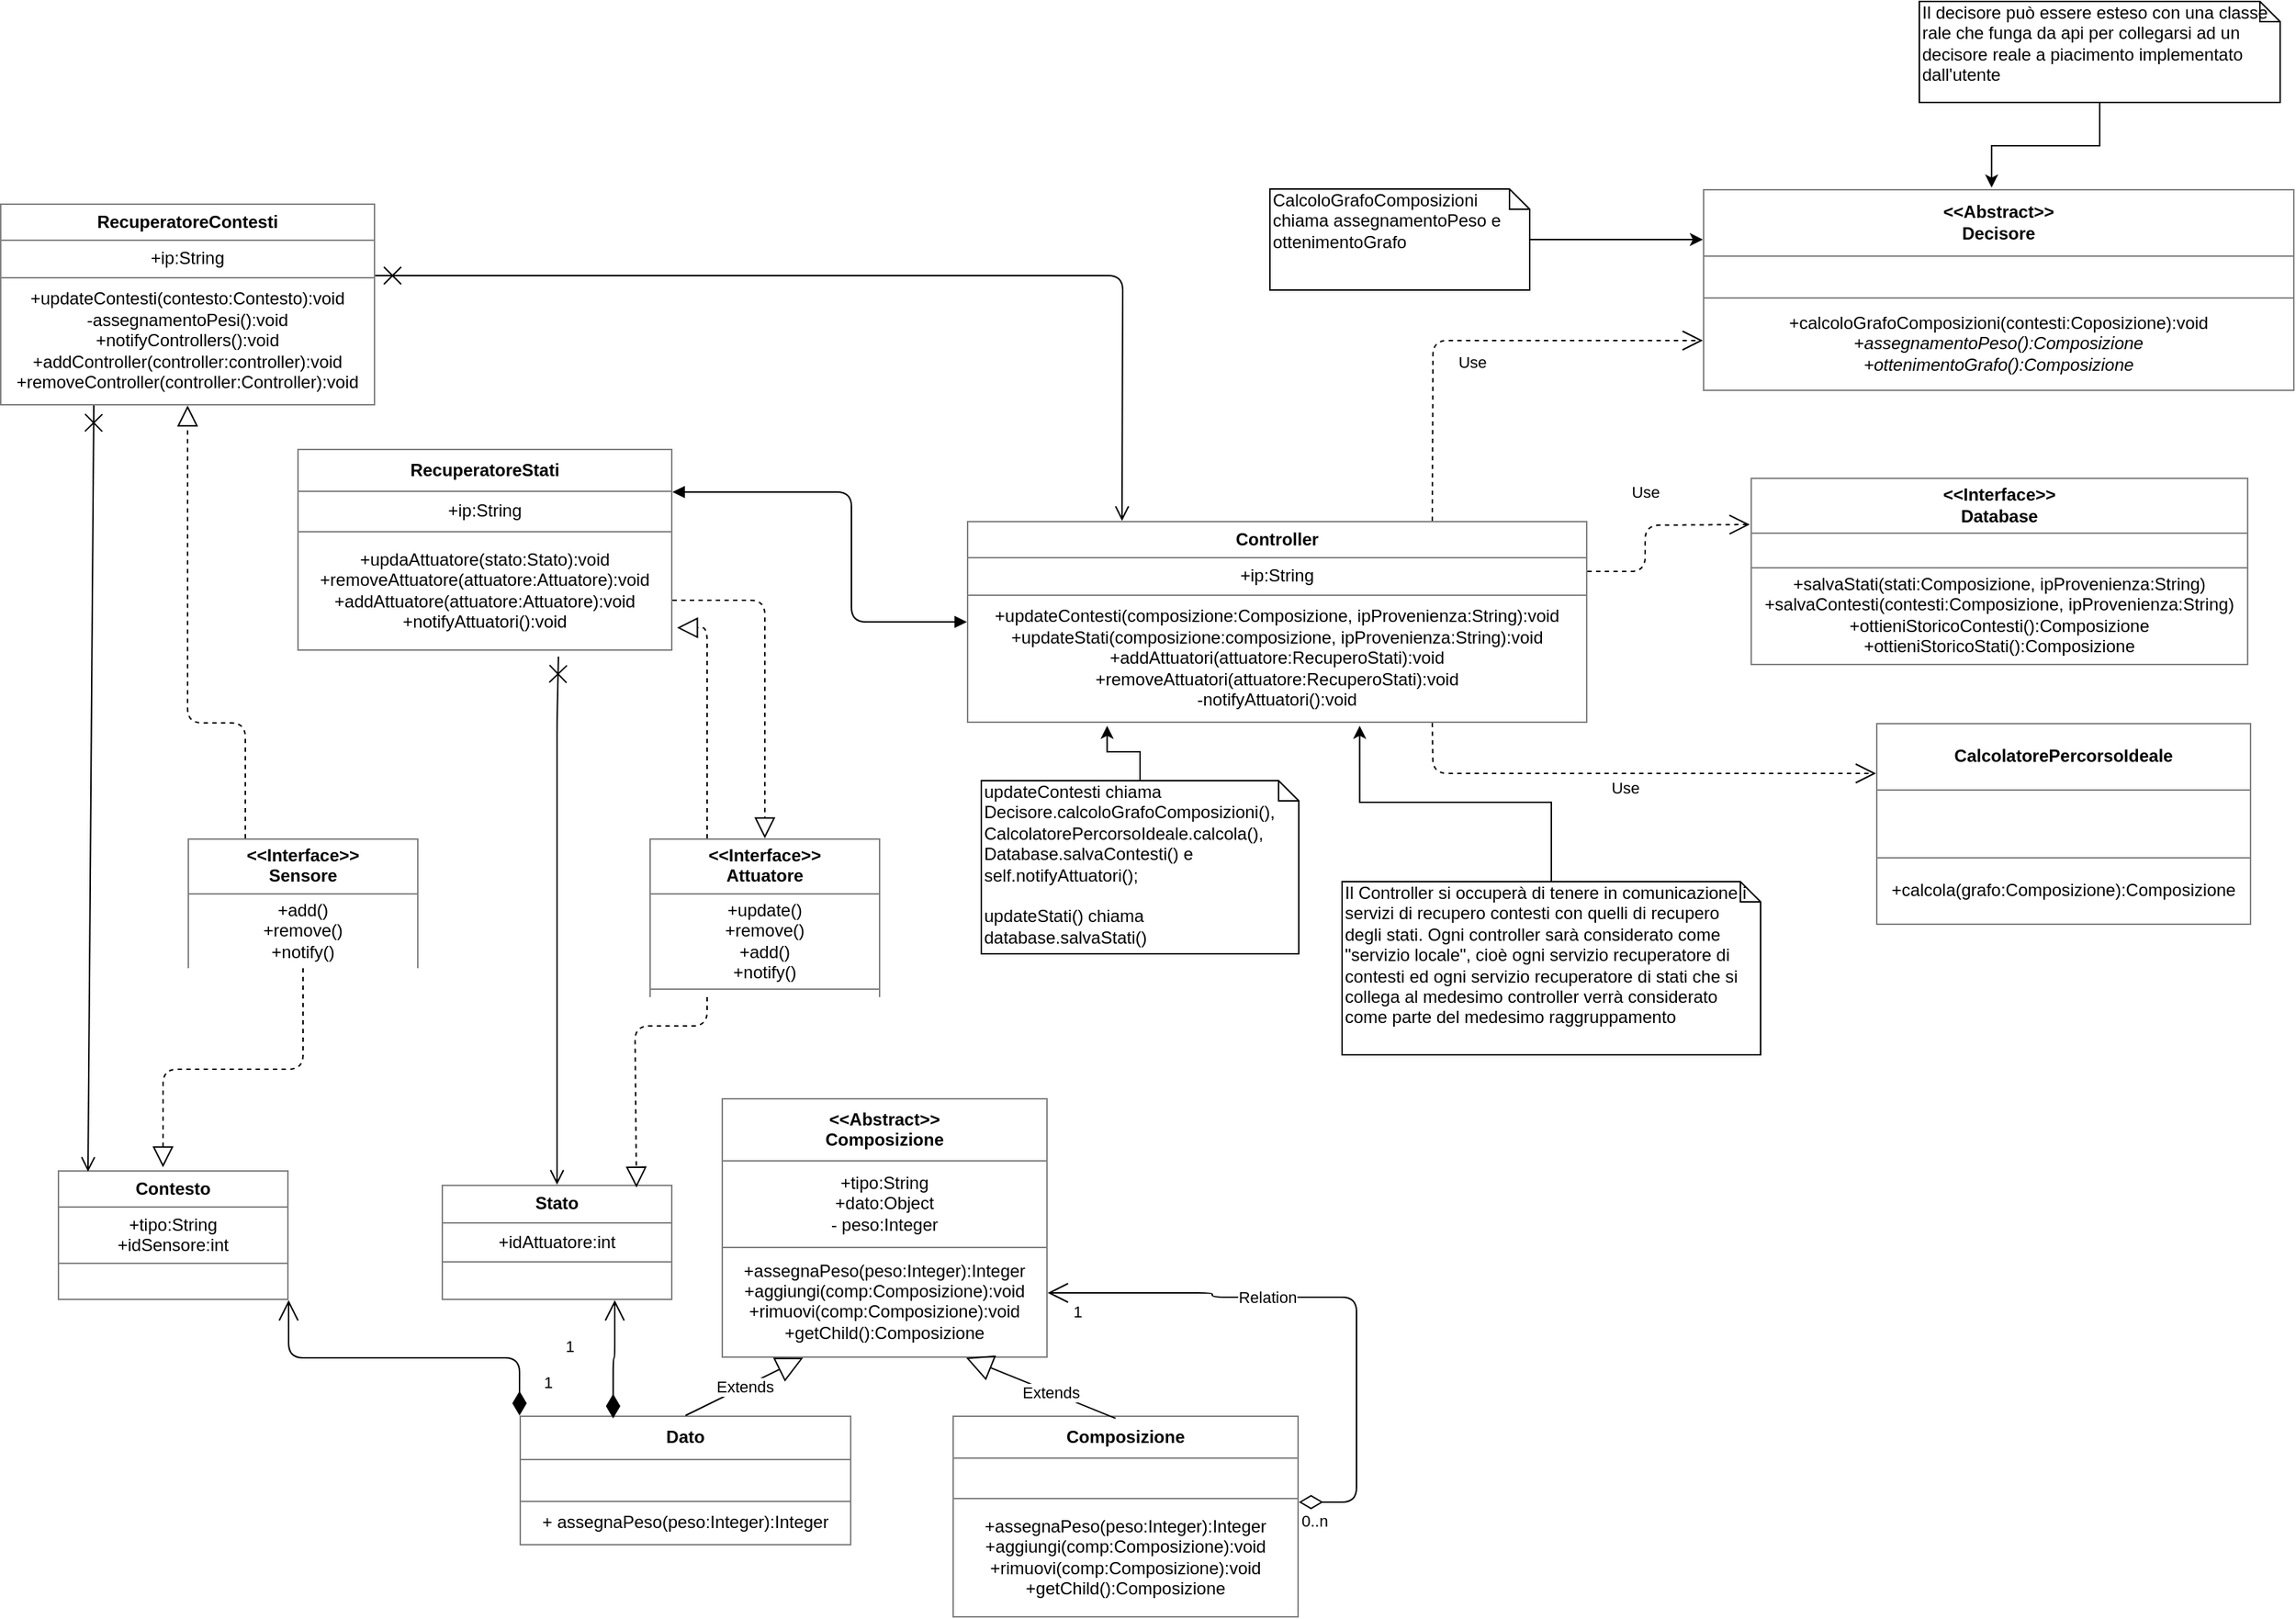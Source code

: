 <mxfile version="13.6.6" type="github" pages="2">
  <diagram id="C5RBs43oDa-KdzZeNtuy" name="Page-1">
    <mxGraphModel dx="2031" dy="-19" grid="1" gridSize="10" guides="1" tooltips="1" connect="1" arrows="1" fold="1" page="1" pageScale="1" pageWidth="1654" pageHeight="1169" math="0" shadow="0">
      <root>
        <mxCell id="WIyWlLk6GJQsqaUBKTNV-0" />
        <mxCell id="WIyWlLk6GJQsqaUBKTNV-1" parent="WIyWlLk6GJQsqaUBKTNV-0" />
        <mxCell id="Dp6MvVSpYbuMeK2W6vsO-2" value="&lt;table style=&quot;width: 100% ; height: 100% ; border-collapse: collapse&quot; width=&quot;100%&quot; cellpadding=&quot;4&quot; border=&quot;1&quot;&gt;&lt;tbody&gt;&lt;tr&gt;&lt;th align=&quot;center&quot;&gt;&amp;lt;&amp;lt;Abstract&amp;gt;&amp;gt;&lt;br&gt;Composizione&lt;br&gt;&lt;/th&gt;&lt;/tr&gt;&lt;tr&gt;&lt;td align=&quot;center&quot;&gt;+tipo:String&lt;br&gt;+dato:Object&lt;br&gt;- peso:Integer&lt;br&gt;&lt;/td&gt;&lt;/tr&gt;&lt;tr&gt;&lt;td align=&quot;center&quot;&gt;+assegnaPeso(peso:Integer):Integer&lt;br&gt;+aggiungi(comp:Composizione):void&lt;br&gt;+rimuovi(comp:Composizione):void&lt;br&gt;+getChild():Composizione&lt;br&gt;&lt;/td&gt;&lt;/tr&gt;&lt;/tbody&gt;&lt;/table&gt;" style="text;html=1;strokeColor=none;fillColor=none;overflow=fill;" parent="WIyWlLk6GJQsqaUBKTNV-1" vertex="1">
          <mxGeometry x="510" y="1940" width="226" height="180" as="geometry" />
        </mxCell>
        <mxCell id="Dp6MvVSpYbuMeK2W6vsO-4" value="&lt;table style=&quot;width: 100% ; height: 100% ; border-collapse: collapse&quot; width=&quot;100%&quot; cellpadding=&quot;4&quot; border=&quot;1&quot;&gt;&lt;tbody&gt;&lt;tr&gt;&lt;th align=&quot;center&quot;&gt;Composizione&lt;br&gt;&lt;/th&gt;&lt;/tr&gt;&lt;tr&gt;&lt;td align=&quot;center&quot;&gt;&lt;br&gt;&lt;/td&gt;&lt;/tr&gt;&lt;tr&gt;&lt;td align=&quot;center&quot;&gt;+assegnaPeso(peso:Integer):Integer&lt;br&gt;+aggiungi(comp:Composizione):void&lt;br&gt;+rimuovi(comp:Composizione):void&lt;br&gt;+getChild():Composizione&lt;/td&gt;&lt;/tr&gt;&lt;/tbody&gt;&lt;/table&gt;" style="text;html=1;strokeColor=none;fillColor=none;overflow=fill;" parent="WIyWlLk6GJQsqaUBKTNV-1" vertex="1">
          <mxGeometry x="670" y="2160" width="240" height="140" as="geometry" />
        </mxCell>
        <mxCell id="Dp6MvVSpYbuMeK2W6vsO-5" value="&lt;table style=&quot;width: 100% ; height: 100% ; border-collapse: collapse&quot; width=&quot;100%&quot; cellpadding=&quot;4&quot; border=&quot;1&quot;&gt;&lt;tbody&gt;&lt;tr&gt;&lt;th align=&quot;center&quot;&gt;Dato&lt;br&gt;&lt;/th&gt;&lt;/tr&gt;&lt;tr&gt;&lt;td align=&quot;center&quot;&gt;&lt;br&gt;&lt;/td&gt;&lt;/tr&gt;&lt;tr&gt;&lt;td align=&quot;center&quot;&gt;+ assegnaPeso(peso:Integer):Integer&lt;br&gt;&lt;/td&gt;&lt;/tr&gt;&lt;/tbody&gt;&lt;/table&gt;" style="text;html=1;strokeColor=none;fillColor=none;overflow=fill;" parent="WIyWlLk6GJQsqaUBKTNV-1" vertex="1">
          <mxGeometry x="370" y="2160" width="230" height="90" as="geometry" />
        </mxCell>
        <mxCell id="Dp6MvVSpYbuMeK2W6vsO-11" value="Extends" style="endArrow=block;endSize=16;endFill=0;html=1;exitX=0.471;exitY=0.014;exitDx=0;exitDy=0;exitPerimeter=0;entryX=0.75;entryY=1;entryDx=0;entryDy=0;" parent="WIyWlLk6GJQsqaUBKTNV-1" source="Dp6MvVSpYbuMeK2W6vsO-4" target="Dp6MvVSpYbuMeK2W6vsO-2" edge="1">
          <mxGeometry x="-0.125" width="160" relative="1" as="geometry">
            <mxPoint x="710" y="2130" as="sourcePoint" />
            <mxPoint x="870" y="2130" as="targetPoint" />
            <mxPoint as="offset" />
          </mxGeometry>
        </mxCell>
        <mxCell id="Dp6MvVSpYbuMeK2W6vsO-12" value="Extends" style="endArrow=block;endSize=16;endFill=0;html=1;entryX=0.25;entryY=1;entryDx=0;entryDy=0;exitX=0.5;exitY=0;exitDx=0;exitDy=0;" parent="WIyWlLk6GJQsqaUBKTNV-1" source="Dp6MvVSpYbuMeK2W6vsO-5" target="Dp6MvVSpYbuMeK2W6vsO-2" edge="1">
          <mxGeometry width="160" relative="1" as="geometry">
            <mxPoint x="430" y="2140" as="sourcePoint" />
            <mxPoint x="590" y="2140" as="targetPoint" />
          </mxGeometry>
        </mxCell>
        <mxCell id="Dp6MvVSpYbuMeK2W6vsO-22" value="&lt;table style=&quot;width: 100% ; height: 100% ; border-collapse: collapse&quot; width=&quot;100%&quot; cellpadding=&quot;4&quot; border=&quot;1&quot;&gt;&lt;tbody&gt;&lt;tr&gt;&lt;th align=&quot;center&quot;&gt;Contesto&lt;br&gt;&lt;/th&gt;&lt;/tr&gt;&lt;tr&gt;&lt;td align=&quot;center&quot;&gt;+tipo:String&lt;br&gt;+idSensore:int&lt;br&gt;&lt;/td&gt;&lt;/tr&gt;&lt;tr&gt;&lt;td align=&quot;center&quot;&gt;&lt;br&gt;&lt;/td&gt;&lt;/tr&gt;&lt;/tbody&gt;&lt;/table&gt;" style="text;html=1;strokeColor=none;fillColor=none;overflow=fill;" parent="WIyWlLk6GJQsqaUBKTNV-1" vertex="1">
          <mxGeometry x="50" y="1990" width="160" height="90" as="geometry" />
        </mxCell>
        <mxCell id="Dp6MvVSpYbuMeK2W6vsO-25" value="Relation" style="endArrow=open;html=1;endSize=12;startArrow=diamondThin;startSize=14;startFill=0;edgeStyle=orthogonalEdgeStyle;entryX=1;entryY=0.75;entryDx=0;entryDy=0;" parent="WIyWlLk6GJQsqaUBKTNV-1" target="Dp6MvVSpYbuMeK2W6vsO-2" edge="1">
          <mxGeometry x="0.223" relative="1" as="geometry">
            <mxPoint x="910" y="2220" as="sourcePoint" />
            <mxPoint x="1070" y="2220" as="targetPoint" />
            <Array as="points">
              <mxPoint x="950" y="2220" />
              <mxPoint x="950" y="2078" />
              <mxPoint x="850" y="2078" />
              <mxPoint x="850" y="2075" />
            </Array>
            <mxPoint as="offset" />
          </mxGeometry>
        </mxCell>
        <mxCell id="Dp6MvVSpYbuMeK2W6vsO-26" value="0..n" style="edgeLabel;resizable=0;html=1;align=left;verticalAlign=top;" parent="Dp6MvVSpYbuMeK2W6vsO-25" connectable="0" vertex="1">
          <mxGeometry x="-1" relative="1" as="geometry" />
        </mxCell>
        <mxCell id="Dp6MvVSpYbuMeK2W6vsO-27" value="1" style="edgeLabel;resizable=0;html=1;align=right;verticalAlign=top;" parent="Dp6MvVSpYbuMeK2W6vsO-25" connectable="0" vertex="1">
          <mxGeometry x="1" relative="1" as="geometry">
            <mxPoint x="24.5" as="offset" />
          </mxGeometry>
        </mxCell>
        <mxCell id="Dp6MvVSpYbuMeK2W6vsO-28" value="1" style="endArrow=open;html=1;endSize=12;startArrow=diamondThin;startSize=14;startFill=1;edgeStyle=orthogonalEdgeStyle;align=left;verticalAlign=bottom;entryX=1;entryY=1;entryDx=0;entryDy=0;exitX=0;exitY=0;exitDx=0;exitDy=0;" parent="WIyWlLk6GJQsqaUBKTNV-1" source="Dp6MvVSpYbuMeK2W6vsO-5" target="Dp6MvVSpYbuMeK2W6vsO-22" edge="1">
          <mxGeometry x="-0.879" y="-15" relative="1" as="geometry">
            <mxPoint x="350" y="2119" as="sourcePoint" />
            <mxPoint x="510" y="2119" as="targetPoint" />
            <mxPoint as="offset" />
          </mxGeometry>
        </mxCell>
        <mxCell id="Dp6MvVSpYbuMeK2W6vsO-49" value="&lt;table style=&quot;width: 100% ; height: 100% ; border-collapse: collapse&quot; width=&quot;100%&quot; cellpadding=&quot;4&quot; border=&quot;1&quot;&gt;&lt;tbody&gt;&lt;tr&gt;&lt;th align=&quot;center&quot;&gt;&amp;lt;&amp;lt;Interface&amp;gt;&amp;gt;&lt;br&gt;Sensore&lt;br&gt;&lt;/th&gt;&lt;/tr&gt;&lt;tr&gt;&lt;td align=&quot;center&quot;&gt;+add()&lt;br&gt;+remove()&lt;br&gt;+notify()&lt;br&gt;&lt;/td&gt;&lt;/tr&gt;&lt;tr&gt;&lt;td align=&quot;center&quot;&gt;&lt;br&gt;&lt;/td&gt;&lt;/tr&gt;&lt;/tbody&gt;&lt;/table&gt;" style="text;html=1;strokeColor=none;fillColor=none;overflow=fill;" parent="WIyWlLk6GJQsqaUBKTNV-1" vertex="1">
          <mxGeometry x="140" y="1760" width="160" height="90" as="geometry" />
        </mxCell>
        <mxCell id="Dp6MvVSpYbuMeK2W6vsO-51" value="" style="endArrow=block;dashed=1;endFill=0;endSize=12;html=1;entryX=0.456;entryY=-0.022;entryDx=0;entryDy=0;entryPerimeter=0;exitX=0.5;exitY=1;exitDx=0;exitDy=0;" parent="WIyWlLk6GJQsqaUBKTNV-1" source="Dp6MvVSpYbuMeK2W6vsO-49" target="Dp6MvVSpYbuMeK2W6vsO-22" edge="1">
          <mxGeometry width="160" relative="1" as="geometry">
            <mxPoint x="90" y="2040" as="sourcePoint" />
            <mxPoint x="190" y="2040" as="targetPoint" />
            <Array as="points">
              <mxPoint x="220" y="1920" />
              <mxPoint x="123" y="1920" />
            </Array>
          </mxGeometry>
        </mxCell>
        <mxCell id="ndI1uFcIVvxZb7R-7Dkx-0" value="&lt;table style=&quot;width: 100% ; height: 100% ; border-collapse: collapse&quot; width=&quot;100%&quot; cellpadding=&quot;4&quot; border=&quot;1&quot;&gt;&lt;tbody&gt;&lt;tr&gt;&lt;th align=&quot;center&quot;&gt;&lt;b&gt;RecuperatoreContesti&lt;/b&gt;&lt;/th&gt;&lt;/tr&gt;&lt;tr&gt;&lt;td align=&quot;center&quot;&gt;+ip:String&lt;br&gt;&lt;/td&gt;&lt;/tr&gt;&lt;tr&gt;&lt;td align=&quot;center&quot;&gt;+updateContesti(contesto:Contesto):void&lt;br&gt;-assegnamentoPesi():void&lt;br&gt;+notifyControllers():void&lt;br&gt;+addController(controller:controller):void&lt;br&gt;+removeController(controller:Controller):void&lt;br&gt;&lt;/td&gt;&lt;/tr&gt;&lt;/tbody&gt;&lt;/table&gt;" style="text;html=1;strokeColor=none;fillColor=none;overflow=fill;" vertex="1" parent="WIyWlLk6GJQsqaUBKTNV-1">
          <mxGeometry x="10" y="1320" width="260" height="140" as="geometry" />
        </mxCell>
        <mxCell id="ndI1uFcIVvxZb7R-7Dkx-1" value="&lt;table style=&quot;width: 100% ; height: 100% ; border-collapse: collapse&quot; width=&quot;100%&quot; cellpadding=&quot;4&quot; border=&quot;1&quot;&gt;&lt;tbody&gt;&lt;tr&gt;&lt;th align=&quot;center&quot;&gt;RecuperatoreStati&lt;/th&gt;&lt;/tr&gt;&lt;tr&gt;&lt;td align=&quot;center&quot;&gt;+ip:String&lt;br&gt;&lt;/td&gt;&lt;/tr&gt;&lt;tr&gt;&lt;td align=&quot;center&quot;&gt;+updaAttuatore(stato:Stato):void&lt;br&gt;+removeAttuatore(attuatore:Attuatore):void&lt;br&gt;+addAttuatore(attuatore:Attuatore):void&lt;br&gt;+notifyAttuatori():void&lt;br&gt;&lt;/td&gt;&lt;/tr&gt;&lt;/tbody&gt;&lt;/table&gt;" style="text;html=1;strokeColor=none;fillColor=none;overflow=fill;" vertex="1" parent="WIyWlLk6GJQsqaUBKTNV-1">
          <mxGeometry x="216" y="1490" width="260" height="140" as="geometry" />
        </mxCell>
        <mxCell id="ndI1uFcIVvxZb7R-7Dkx-12" value="&lt;table style=&quot;width: 100% ; height: 100% ; border-collapse: collapse&quot; width=&quot;100%&quot; cellpadding=&quot;4&quot; border=&quot;1&quot;&gt;&lt;tbody&gt;&lt;tr&gt;&lt;th align=&quot;center&quot;&gt;&amp;lt;&amp;lt;Interface&amp;gt;&amp;gt;&lt;br&gt;Attuatore&lt;br&gt;&lt;/th&gt;&lt;/tr&gt;&lt;tr&gt;&lt;td align=&quot;center&quot;&gt;+update()&lt;br&gt;+remove()&lt;br&gt;+add()&lt;br&gt;+notify()&lt;br&gt;&lt;/td&gt;&lt;/tr&gt;&lt;tr&gt;&lt;td align=&quot;center&quot;&gt;Section 2.1&lt;br&gt;Section 2.2&lt;br&gt;Section 2.3&lt;/td&gt;&lt;/tr&gt;&lt;/tbody&gt;&lt;/table&gt;" style="text;html=1;strokeColor=none;fillColor=none;overflow=fill;" vertex="1" parent="WIyWlLk6GJQsqaUBKTNV-1">
          <mxGeometry x="460" y="1760" width="160" height="110" as="geometry" />
        </mxCell>
        <mxCell id="ndI1uFcIVvxZb7R-7Dkx-13" value="&lt;table style=&quot;width: 100% ; height: 100% ; border-collapse: collapse&quot; width=&quot;100%&quot; cellpadding=&quot;4&quot; border=&quot;1&quot;&gt;&lt;tbody&gt;&lt;tr&gt;&lt;th align=&quot;center&quot;&gt;Stato&lt;/th&gt;&lt;/tr&gt;&lt;tr&gt;&lt;td align=&quot;center&quot;&gt;+idAttuatore:int&lt;br&gt;&lt;/td&gt;&lt;/tr&gt;&lt;tr&gt;&lt;td align=&quot;center&quot;&gt;&lt;br&gt;&lt;/td&gt;&lt;/tr&gt;&lt;/tbody&gt;&lt;/table&gt;" style="text;html=1;strokeColor=none;fillColor=none;overflow=fill;" vertex="1" parent="WIyWlLk6GJQsqaUBKTNV-1">
          <mxGeometry x="316" y="2000" width="160" height="80" as="geometry" />
        </mxCell>
        <mxCell id="ndI1uFcIVvxZb7R-7Dkx-14" value="" style="endArrow=block;dashed=1;endFill=0;endSize=12;html=1;exitX=0.25;exitY=1;exitDx=0;exitDy=0;entryX=0.844;entryY=0.025;entryDx=0;entryDy=0;entryPerimeter=0;" edge="1" parent="WIyWlLk6GJQsqaUBKTNV-1" source="ndI1uFcIVvxZb7R-7Dkx-12" target="ndI1uFcIVvxZb7R-7Dkx-13">
          <mxGeometry width="160" relative="1" as="geometry">
            <mxPoint x="400" y="1830" as="sourcePoint" />
            <mxPoint x="390" y="1920" as="targetPoint" />
            <Array as="points">
              <mxPoint x="500" y="1890" />
              <mxPoint x="450" y="1890" />
            </Array>
          </mxGeometry>
        </mxCell>
        <mxCell id="ndI1uFcIVvxZb7R-7Dkx-15" value="1" style="endArrow=open;html=1;endSize=12;startArrow=diamondThin;startSize=14;startFill=1;edgeStyle=orthogonalEdgeStyle;align=left;verticalAlign=bottom;exitX=0.282;exitY=0.022;exitDx=0;exitDy=0;exitPerimeter=0;entryX=0.75;entryY=1;entryDx=0;entryDy=0;" edge="1" parent="WIyWlLk6GJQsqaUBKTNV-1" source="Dp6MvVSpYbuMeK2W6vsO-5" target="ndI1uFcIVvxZb7R-7Dkx-13">
          <mxGeometry x="-0.046" y="43" relative="1" as="geometry">
            <mxPoint x="410" y="2120" as="sourcePoint" />
            <mxPoint x="570" y="2120" as="targetPoint" />
            <mxPoint x="8" y="-1" as="offset" />
          </mxGeometry>
        </mxCell>
        <mxCell id="ndI1uFcIVvxZb7R-7Dkx-16" value="" style="endArrow=open;startArrow=cross;endFill=0;startFill=0;endSize=8;startSize=10;html=1;entryX=0.5;entryY=0;entryDx=0;entryDy=0;exitX=0.696;exitY=1.029;exitDx=0;exitDy=0;exitPerimeter=0;" edge="1" parent="WIyWlLk6GJQsqaUBKTNV-1" source="ndI1uFcIVvxZb7R-7Dkx-1" target="ndI1uFcIVvxZb7R-7Dkx-13">
          <mxGeometry width="160" relative="1" as="geometry">
            <mxPoint x="330" y="1630" as="sourcePoint" />
            <mxPoint x="400" y="1670" as="targetPoint" />
            <Array as="points">
              <mxPoint x="396" y="1680" />
            </Array>
          </mxGeometry>
        </mxCell>
        <mxCell id="ndI1uFcIVvxZb7R-7Dkx-17" value="" style="endArrow=open;startArrow=cross;endFill=0;startFill=0;endSize=8;startSize=10;html=1;exitX=0.25;exitY=1;exitDx=0;exitDy=0;" edge="1" parent="WIyWlLk6GJQsqaUBKTNV-1" source="ndI1uFcIVvxZb7R-7Dkx-0">
          <mxGeometry width="160" relative="1" as="geometry">
            <mxPoint x="-70" y="1740" as="sourcePoint" />
            <mxPoint x="71" y="1991" as="targetPoint" />
          </mxGeometry>
        </mxCell>
        <mxCell id="ndI1uFcIVvxZb7R-7Dkx-18" value="&lt;table style=&quot;width: 100% ; height: 100% ; border-collapse: collapse&quot; width=&quot;100%&quot; cellpadding=&quot;4&quot; border=&quot;1&quot;&gt;&lt;tbody&gt;&lt;tr&gt;&lt;th align=&quot;center&quot;&gt;Controller&lt;br&gt;&lt;/th&gt;&lt;/tr&gt;&lt;tr&gt;&lt;td align=&quot;center&quot;&gt;+ip:String&lt;br&gt;&lt;/td&gt;&lt;/tr&gt;&lt;tr&gt;&lt;td align=&quot;center&quot;&gt;+updateContesti(composizione:Composizione, ipProvenienza:String):void&lt;br&gt;+updateStati(composizione:composizione, ipProvenienza:String):void&lt;br&gt;+addAttuatori(attuatore:RecuperoStati):void&lt;br&gt;+removeAttuatori(attuatore:RecuperoStati):void&lt;br&gt;-notifyAttuatori():void&lt;br&gt;&lt;/td&gt;&lt;/tr&gt;&lt;/tbody&gt;&lt;/table&gt;" style="text;html=1;strokeColor=none;fillColor=none;overflow=fill;" vertex="1" parent="WIyWlLk6GJQsqaUBKTNV-1">
          <mxGeometry x="680" y="1540" width="430" height="140" as="geometry" />
        </mxCell>
        <mxCell id="ndI1uFcIVvxZb7R-7Dkx-19" value="" style="endArrow=open;startArrow=cross;endFill=0;startFill=0;endSize=8;startSize=10;html=1;entryX=0.25;entryY=0;entryDx=0;entryDy=0;" edge="1" parent="WIyWlLk6GJQsqaUBKTNV-1" target="ndI1uFcIVvxZb7R-7Dkx-18">
          <mxGeometry width="160" relative="1" as="geometry">
            <mxPoint x="270" y="1370" as="sourcePoint" />
            <mxPoint x="410" y="1370" as="targetPoint" />
            <Array as="points">
              <mxPoint x="788" y="1370" />
            </Array>
          </mxGeometry>
        </mxCell>
        <mxCell id="ndI1uFcIVvxZb7R-7Dkx-20" value="" style="endArrow=block;startArrow=block;endFill=1;startFill=1;html=1;entryX=0;entryY=0.5;entryDx=0;entryDy=0;" edge="1" parent="WIyWlLk6GJQsqaUBKTNV-1" target="ndI1uFcIVvxZb7R-7Dkx-18">
          <mxGeometry width="160" relative="1" as="geometry">
            <mxPoint x="476" y="1520" as="sourcePoint" />
            <mxPoint x="636" y="1520" as="targetPoint" />
            <Array as="points">
              <mxPoint x="600" y="1520" />
              <mxPoint x="600" y="1610" />
            </Array>
          </mxGeometry>
        </mxCell>
        <mxCell id="ndI1uFcIVvxZb7R-7Dkx-21" value="&lt;table style=&quot;width: 100% ; height: 100% ; border-collapse: collapse&quot; width=&quot;100%&quot; cellpadding=&quot;4&quot; border=&quot;1&quot;&gt;&lt;tbody&gt;&lt;tr&gt;&lt;th align=&quot;center&quot;&gt;&amp;lt;&amp;lt;Abstract&amp;gt;&amp;gt;&lt;br&gt;Decisore&lt;br&gt;&lt;/th&gt;&lt;/tr&gt;&lt;tr&gt;&lt;td align=&quot;center&quot;&gt;&lt;br&gt;&lt;/td&gt;&lt;/tr&gt;&lt;tr&gt;&lt;td align=&quot;center&quot;&gt;+calcoloGrafoComposizioni(contesti:Coposizione):void&lt;br&gt;+&lt;i&gt;assegnamentoPeso():Composizione&lt;br&gt;+ottenimentoGrafo():Composizione&lt;/i&gt;&lt;br&gt;&lt;/td&gt;&lt;/tr&gt;&lt;/tbody&gt;&lt;/table&gt;" style="text;html=1;strokeColor=none;fillColor=none;overflow=fill;" vertex="1" parent="WIyWlLk6GJQsqaUBKTNV-1">
          <mxGeometry x="1190" y="1310" width="410" height="140" as="geometry" />
        </mxCell>
        <mxCell id="ndI1uFcIVvxZb7R-7Dkx-22" value="" style="endArrow=block;dashed=1;endFill=0;endSize=12;html=1;exitX=0.25;exitY=0;exitDx=0;exitDy=0;entryX=0.5;entryY=1;entryDx=0;entryDy=0;" edge="1" parent="WIyWlLk6GJQsqaUBKTNV-1" source="Dp6MvVSpYbuMeK2W6vsO-49" target="ndI1uFcIVvxZb7R-7Dkx-0">
          <mxGeometry width="160" relative="1" as="geometry">
            <mxPoint x="190" y="1700" as="sourcePoint" />
            <mxPoint x="350" y="1700" as="targetPoint" />
            <Array as="points">
              <mxPoint x="180" y="1680" />
              <mxPoint x="140" y="1680" />
            </Array>
          </mxGeometry>
        </mxCell>
        <mxCell id="ndI1uFcIVvxZb7R-7Dkx-23" value="" style="endArrow=block;dashed=1;endFill=0;endSize=12;html=1;exitX=0.25;exitY=0;exitDx=0;exitDy=0;entryX=1.012;entryY=0.886;entryDx=0;entryDy=0;entryPerimeter=0;" edge="1" parent="WIyWlLk6GJQsqaUBKTNV-1" source="ndI1uFcIVvxZb7R-7Dkx-12" target="ndI1uFcIVvxZb7R-7Dkx-1">
          <mxGeometry width="160" relative="1" as="geometry">
            <mxPoint x="470" y="1700" as="sourcePoint" />
            <mxPoint x="510" y="1610" as="targetPoint" />
            <Array as="points">
              <mxPoint x="500" y="1720" />
              <mxPoint x="500" y="1614" />
            </Array>
          </mxGeometry>
        </mxCell>
        <mxCell id="ndI1uFcIVvxZb7R-7Dkx-24" value="" style="endArrow=block;dashed=1;endFill=0;endSize=12;html=1;exitX=1;exitY=0.75;exitDx=0;exitDy=0;entryX=0.5;entryY=0;entryDx=0;entryDy=0;" edge="1" parent="WIyWlLk6GJQsqaUBKTNV-1" source="ndI1uFcIVvxZb7R-7Dkx-1" target="ndI1uFcIVvxZb7R-7Dkx-12">
          <mxGeometry width="160" relative="1" as="geometry">
            <mxPoint x="490" y="1620" as="sourcePoint" />
            <mxPoint x="650" y="1620" as="targetPoint" />
            <Array as="points">
              <mxPoint x="540" y="1595" />
            </Array>
          </mxGeometry>
        </mxCell>
        <mxCell id="ndI1uFcIVvxZb7R-7Dkx-27" style="edgeStyle=orthogonalEdgeStyle;rounded=0;orthogonalLoop=1;jettySize=auto;html=1;exitX=0.5;exitY=0;exitDx=0;exitDy=0;exitPerimeter=0;entryX=0.226;entryY=1.014;entryDx=0;entryDy=0;entryPerimeter=0;" edge="1" parent="WIyWlLk6GJQsqaUBKTNV-1" source="ndI1uFcIVvxZb7R-7Dkx-26" target="ndI1uFcIVvxZb7R-7Dkx-18">
          <mxGeometry relative="1" as="geometry" />
        </mxCell>
        <mxCell id="ndI1uFcIVvxZb7R-7Dkx-26" value="&lt;div&gt;updateContesti chiama Decisore.calcoloGrafoComposizioni(), CalcolatorePercorsoIdeale.calcola(), Database.salvaContesti() e self.notifyAttuatori();&lt;/div&gt;&lt;div&gt;&lt;br&gt;&lt;/div&gt;&lt;div&gt;updateStati() chiama database.salvaStati()&lt;/div&gt;&lt;div&gt;&lt;br&gt;&lt;/div&gt;" style="shape=note;whiteSpace=wrap;html=1;size=14;verticalAlign=top;align=left;spacingTop=-6;" vertex="1" parent="WIyWlLk6GJQsqaUBKTNV-1">
          <mxGeometry x="690" y="1720" width="220" height="120" as="geometry" />
        </mxCell>
        <mxCell id="ndI1uFcIVvxZb7R-7Dkx-29" value="&lt;table style=&quot;width: 100% ; height: 100% ; border-collapse: collapse&quot; width=&quot;100%&quot; cellpadding=&quot;4&quot; border=&quot;1&quot;&gt;&lt;tbody&gt;&lt;tr&gt;&lt;th align=&quot;center&quot;&gt;&amp;lt;&amp;lt;Interface&amp;gt;&amp;gt;&lt;br&gt;Database&lt;br&gt;&lt;/th&gt;&lt;/tr&gt;&lt;tr&gt;&lt;td align=&quot;center&quot;&gt;&lt;br&gt;&lt;/td&gt;&lt;/tr&gt;&lt;tr&gt;&lt;td align=&quot;center&quot;&gt;+salvaStati(stati:Composizione, ipProvenienza:String)&lt;br&gt;+salvaContesti(contesti:Composizione, ipProvenienza:String)&lt;br&gt;+ottieniStoricoContesti():Composizione&lt;br&gt;+ottieniStoricoStati():Composizione&lt;br&gt;&lt;/td&gt;&lt;/tr&gt;&lt;/tbody&gt;&lt;/table&gt;" style="text;html=1;strokeColor=none;fillColor=none;overflow=fill;" vertex="1" parent="WIyWlLk6GJQsqaUBKTNV-1">
          <mxGeometry x="1222.5" y="1510" width="345" height="130" as="geometry" />
        </mxCell>
        <mxCell id="ndI1uFcIVvxZb7R-7Dkx-30" value="&lt;table style=&quot;width: 100% ; height: 100% ; border-collapse: collapse&quot; width=&quot;100%&quot; cellpadding=&quot;4&quot; border=&quot;1&quot;&gt;&lt;tbody&gt;&lt;tr&gt;&lt;th align=&quot;center&quot;&gt;CalcolatorePercorsoIdeale&lt;br&gt;&lt;/th&gt;&lt;/tr&gt;&lt;tr&gt;&lt;td align=&quot;center&quot;&gt;&lt;br&gt;&lt;/td&gt;&lt;/tr&gt;&lt;tr&gt;&lt;td align=&quot;center&quot;&gt;+calcola(grafo:Composizione):Composizione&lt;br&gt;&lt;/td&gt;&lt;/tr&gt;&lt;/tbody&gt;&lt;/table&gt;" style="text;html=1;strokeColor=none;fillColor=none;overflow=fill;" vertex="1" parent="WIyWlLk6GJQsqaUBKTNV-1">
          <mxGeometry x="1310" y="1680" width="260" height="140" as="geometry" />
        </mxCell>
        <mxCell id="ndI1uFcIVvxZb7R-7Dkx-32" value="Use" style="endArrow=open;endSize=12;dashed=1;html=1;exitX=0.75;exitY=0;exitDx=0;exitDy=0;entryX=0;entryY=0.75;entryDx=0;entryDy=0;" edge="1" parent="WIyWlLk6GJQsqaUBKTNV-1" source="ndI1uFcIVvxZb7R-7Dkx-18" target="ndI1uFcIVvxZb7R-7Dkx-21">
          <mxGeometry x="-0.294" y="-27" width="160" relative="1" as="geometry">
            <mxPoint x="960" y="1450" as="sourcePoint" />
            <mxPoint x="1120" y="1450" as="targetPoint" />
            <Array as="points">
              <mxPoint x="1003" y="1415" />
            </Array>
            <mxPoint as="offset" />
          </mxGeometry>
        </mxCell>
        <mxCell id="ndI1uFcIVvxZb7R-7Dkx-33" value="Use" style="endArrow=open;endSize=12;dashed=1;html=1;exitX=0.75;exitY=1;exitDx=0;exitDy=0;entryX=0;entryY=0.25;entryDx=0;entryDy=0;" edge="1" parent="WIyWlLk6GJQsqaUBKTNV-1" source="ndI1uFcIVvxZb7R-7Dkx-18" target="ndI1uFcIVvxZb7R-7Dkx-30">
          <mxGeometry x="-0.014" y="-10" width="160" relative="1" as="geometry">
            <mxPoint x="1020" y="1720" as="sourcePoint" />
            <mxPoint x="1180" y="1720" as="targetPoint" />
            <Array as="points">
              <mxPoint x="1003" y="1715" />
            </Array>
            <mxPoint as="offset" />
          </mxGeometry>
        </mxCell>
        <mxCell id="ndI1uFcIVvxZb7R-7Dkx-34" value="Use" style="endArrow=open;endSize=12;dashed=1;html=1;exitX=1;exitY=0.25;exitDx=0;exitDy=0;entryX=0;entryY=0.25;entryDx=0;entryDy=0;" edge="1" parent="WIyWlLk6GJQsqaUBKTNV-1" source="ndI1uFcIVvxZb7R-7Dkx-18" target="ndI1uFcIVvxZb7R-7Dkx-29">
          <mxGeometry x="-0.001" y="23" width="160" relative="1" as="geometry">
            <mxPoint x="1040" y="1510" as="sourcePoint" />
            <mxPoint x="1200" y="1510" as="targetPoint" />
            <Array as="points">
              <mxPoint x="1150" y="1575" />
              <mxPoint x="1150" y="1543" />
            </Array>
            <mxPoint as="offset" />
          </mxGeometry>
        </mxCell>
        <mxCell id="ndI1uFcIVvxZb7R-7Dkx-36" style="edgeStyle=orthogonalEdgeStyle;rounded=0;orthogonalLoop=1;jettySize=auto;html=1;entryX=0;entryY=0.25;entryDx=0;entryDy=0;" edge="1" parent="WIyWlLk6GJQsqaUBKTNV-1" source="ndI1uFcIVvxZb7R-7Dkx-35" target="ndI1uFcIVvxZb7R-7Dkx-21">
          <mxGeometry relative="1" as="geometry" />
        </mxCell>
        <mxCell id="ndI1uFcIVvxZb7R-7Dkx-35" value="CalcoloGrafoComposizioni chiama assegnamentoPeso e ottenimentoGrafo" style="shape=note;whiteSpace=wrap;html=1;size=14;verticalAlign=top;align=left;spacingTop=-6;" vertex="1" parent="WIyWlLk6GJQsqaUBKTNV-1">
          <mxGeometry x="890" y="1310" width="180" height="70" as="geometry" />
        </mxCell>
        <mxCell id="ndI1uFcIVvxZb7R-7Dkx-38" style="edgeStyle=orthogonalEdgeStyle;rounded=0;orthogonalLoop=1;jettySize=auto;html=1;entryX=0.633;entryY=1.014;entryDx=0;entryDy=0;entryPerimeter=0;" edge="1" parent="WIyWlLk6GJQsqaUBKTNV-1" source="ndI1uFcIVvxZb7R-7Dkx-37" target="ndI1uFcIVvxZb7R-7Dkx-18">
          <mxGeometry relative="1" as="geometry" />
        </mxCell>
        <mxCell id="ndI1uFcIVvxZb7R-7Dkx-37" value="Il Controller si occuperà di tenere in comunicazione i servizi di recupero contesti con quelli di recupero degli stati. Ogni controller sarà considerato come &quot;servizio locale&quot;, cioè ogni servizio recuperatore di contesti ed ogni servizio recuperatore di stati che si collega al medesimo controller verrà considerato come parte del medesimo raggruppamento" style="shape=note;whiteSpace=wrap;html=1;size=14;verticalAlign=top;align=left;spacingTop=-6;" vertex="1" parent="WIyWlLk6GJQsqaUBKTNV-1">
          <mxGeometry x="940" y="1790" width="290" height="120" as="geometry" />
        </mxCell>
        <mxCell id="ndI1uFcIVvxZb7R-7Dkx-40" style="edgeStyle=orthogonalEdgeStyle;rounded=0;orthogonalLoop=1;jettySize=auto;html=1;entryX=0.488;entryY=-0.007;entryDx=0;entryDy=0;entryPerimeter=0;" edge="1" parent="WIyWlLk6GJQsqaUBKTNV-1" source="ndI1uFcIVvxZb7R-7Dkx-39" target="ndI1uFcIVvxZb7R-7Dkx-21">
          <mxGeometry relative="1" as="geometry" />
        </mxCell>
        <mxCell id="ndI1uFcIVvxZb7R-7Dkx-39" value="Il decisore può essere esteso con una classe rale che funga da api per collegarsi ad un decisore reale a piacimento implementato dall&#39;utente" style="shape=note;whiteSpace=wrap;html=1;size=14;verticalAlign=top;align=left;spacingTop=-6;" vertex="1" parent="WIyWlLk6GJQsqaUBKTNV-1">
          <mxGeometry x="1340" y="1180" width="250" height="70" as="geometry" />
        </mxCell>
      </root>
    </mxGraphModel>
  </diagram>
  <diagram id="hvOVDtf0bOY5Uqaqx2Np" name="Page-2">
    <mxGraphModel dx="1422" dy="805" grid="1" gridSize="10" guides="1" tooltips="1" connect="1" arrows="1" fold="1" page="1" pageScale="1" pageWidth="827" pageHeight="1169" math="0" shadow="0">
      <root>
        <mxCell id="g7u6mpnRc3hWR77MVMvJ-0" />
        <mxCell id="g7u6mpnRc3hWR77MVMvJ-1" parent="g7u6mpnRc3hWR77MVMvJ-0" />
        <mxCell id="g7u6mpnRc3hWR77MVMvJ-2" value="Sensore" style="shape=umlActor;verticalLabelPosition=bottom;verticalAlign=top;html=1;" vertex="1" parent="g7u6mpnRc3hWR77MVMvJ-1">
          <mxGeometry x="110" y="40" width="30" height="60" as="geometry" />
        </mxCell>
        <mxCell id="g7u6mpnRc3hWR77MVMvJ-3" value="Attuatore" style="shape=umlActor;verticalLabelPosition=bottom;verticalAlign=top;html=1;" vertex="1" parent="g7u6mpnRc3hWR77MVMvJ-1">
          <mxGeometry x="110" y="310" width="30" height="60" as="geometry" />
        </mxCell>
        <mxCell id="g7u6mpnRc3hWR77MVMvJ-4" value="Botolo" style="shape=umlActor;verticalLabelPosition=bottom;verticalAlign=top;html=1;" vertex="1" parent="g7u6mpnRc3hWR77MVMvJ-1">
          <mxGeometry x="560" y="170" width="30" height="60" as="geometry" />
        </mxCell>
        <mxCell id="g7u6mpnRc3hWR77MVMvJ-5" value="Raccoglie Dato" style="ellipse;whiteSpace=wrap;html=1;" vertex="1" parent="g7u6mpnRc3hWR77MVMvJ-1">
          <mxGeometry x="230" y="10" width="140" height="70" as="geometry" />
        </mxCell>
        <mxCell id="g7u6mpnRc3hWR77MVMvJ-6" value="Aggiorna Contesto" style="ellipse;whiteSpace=wrap;html=1;" vertex="1" parent="g7u6mpnRc3hWR77MVMvJ-1">
          <mxGeometry x="300" y="100" width="140" height="70" as="geometry" />
        </mxCell>
        <mxCell id="g7u6mpnRc3hWR77MVMvJ-7" value="Raggruppa e confronta i contesti" style="ellipse;whiteSpace=wrap;html=1;" vertex="1" parent="g7u6mpnRc3hWR77MVMvJ-1">
          <mxGeometry x="130" y="160" width="160" height="70" as="geometry" />
        </mxCell>
        <mxCell id="g7u6mpnRc3hWR77MVMvJ-8" value="Aggiorna Attuatori" style="ellipse;whiteSpace=wrap;html=1;" vertex="1" parent="g7u6mpnRc3hWR77MVMvJ-1">
          <mxGeometry x="270" y="290" width="140" height="70" as="geometry" />
        </mxCell>
        <mxCell id="g7u6mpnRc3hWR77MVMvJ-9" value="Attua valori indicati" style="ellipse;whiteSpace=wrap;html=1;" vertex="1" parent="g7u6mpnRc3hWR77MVMvJ-1">
          <mxGeometry x="220" y="390" width="140" height="70" as="geometry" />
        </mxCell>
        <mxCell id="g7u6mpnRc3hWR77MVMvJ-10" value="" style="endArrow=none;html=1;entryX=0;entryY=0.5;entryDx=0;entryDy=0;exitX=1;exitY=0.333;exitDx=0;exitDy=0;exitPerimeter=0;" edge="1" parent="g7u6mpnRc3hWR77MVMvJ-1" source="g7u6mpnRc3hWR77MVMvJ-2" target="g7u6mpnRc3hWR77MVMvJ-5">
          <mxGeometry width="50" height="50" relative="1" as="geometry">
            <mxPoint x="150" y="80" as="sourcePoint" />
            <mxPoint x="200" y="30" as="targetPoint" />
          </mxGeometry>
        </mxCell>
        <mxCell id="g7u6mpnRc3hWR77MVMvJ-11" value="" style="endArrow=none;html=1;exitX=0.5;exitY=0.5;exitDx=0;exitDy=0;exitPerimeter=0;" edge="1" parent="g7u6mpnRc3hWR77MVMvJ-1" source="g7u6mpnRc3hWR77MVMvJ-2" target="g7u6mpnRc3hWR77MVMvJ-6">
          <mxGeometry width="50" height="50" relative="1" as="geometry">
            <mxPoint x="180" y="140" as="sourcePoint" />
            <mxPoint x="230" y="90" as="targetPoint" />
          </mxGeometry>
        </mxCell>
        <mxCell id="g7u6mpnRc3hWR77MVMvJ-12" value="" style="endArrow=none;html=1;entryX=0.25;entryY=0.1;entryDx=0;entryDy=0;entryPerimeter=0;exitX=1;exitY=0.5;exitDx=0;exitDy=0;" edge="1" parent="g7u6mpnRc3hWR77MVMvJ-1" source="g7u6mpnRc3hWR77MVMvJ-6" target="g7u6mpnRc3hWR77MVMvJ-4">
          <mxGeometry width="50" height="50" relative="1" as="geometry">
            <mxPoint x="490" y="190" as="sourcePoint" />
            <mxPoint x="540" y="140" as="targetPoint" />
          </mxGeometry>
        </mxCell>
        <mxCell id="g7u6mpnRc3hWR77MVMvJ-13" value="" style="endArrow=none;html=1;entryX=0;entryY=0.333;entryDx=0;entryDy=0;entryPerimeter=0;exitX=1;exitY=0.5;exitDx=0;exitDy=0;" edge="1" parent="g7u6mpnRc3hWR77MVMvJ-1" source="g7u6mpnRc3hWR77MVMvJ-7" target="g7u6mpnRc3hWR77MVMvJ-4">
          <mxGeometry width="50" height="50" relative="1" as="geometry">
            <mxPoint x="520" y="330" as="sourcePoint" />
            <mxPoint x="570" y="280" as="targetPoint" />
          </mxGeometry>
        </mxCell>
        <mxCell id="g7u6mpnRc3hWR77MVMvJ-14" value="" style="endArrow=none;html=1;entryX=0;entryY=1;entryDx=0;entryDy=0;entryPerimeter=0;exitX=1;exitY=0.5;exitDx=0;exitDy=0;" edge="1" parent="g7u6mpnRc3hWR77MVMvJ-1" source="g7u6mpnRc3hWR77MVMvJ-8" target="g7u6mpnRc3hWR77MVMvJ-4">
          <mxGeometry width="50" height="50" relative="1" as="geometry">
            <mxPoint x="460" y="350" as="sourcePoint" />
            <mxPoint x="510" y="300" as="targetPoint" />
          </mxGeometry>
        </mxCell>
        <mxCell id="g7u6mpnRc3hWR77MVMvJ-15" value="" style="endArrow=none;html=1;entryX=0;entryY=0.5;entryDx=0;entryDy=0;exitX=1;exitY=0.333;exitDx=0;exitDy=0;exitPerimeter=0;" edge="1" parent="g7u6mpnRc3hWR77MVMvJ-1" source="g7u6mpnRc3hWR77MVMvJ-3" target="g7u6mpnRc3hWR77MVMvJ-8">
          <mxGeometry width="50" height="50" relative="1" as="geometry">
            <mxPoint x="180" y="360" as="sourcePoint" />
            <mxPoint x="230" y="310" as="targetPoint" />
          </mxGeometry>
        </mxCell>
        <mxCell id="g7u6mpnRc3hWR77MVMvJ-16" value="" style="endArrow=none;html=1;entryX=0;entryY=0.5;entryDx=0;entryDy=0;exitX=1;exitY=1;exitDx=0;exitDy=0;exitPerimeter=0;" edge="1" parent="g7u6mpnRc3hWR77MVMvJ-1" source="g7u6mpnRc3hWR77MVMvJ-3" target="g7u6mpnRc3hWR77MVMvJ-9">
          <mxGeometry width="50" height="50" relative="1" as="geometry">
            <mxPoint x="160" y="430" as="sourcePoint" />
            <mxPoint x="210" y="380" as="targetPoint" />
          </mxGeometry>
        </mxCell>
        <mxCell id="g7u6mpnRc3hWR77MVMvJ-21" value="" style="endArrow=block;dashed=1;endFill=0;endSize=12;html=1;exitX=1.014;exitY=0.614;exitDx=0;exitDy=0;exitPerimeter=0;entryX=1;entryY=1;entryDx=0;entryDy=0;" edge="1" parent="g7u6mpnRc3hWR77MVMvJ-1" source="g7u6mpnRc3hWR77MVMvJ-9" target="g7u6mpnRc3hWR77MVMvJ-8">
          <mxGeometry width="160" relative="1" as="geometry">
            <mxPoint x="370" y="430" as="sourcePoint" />
            <mxPoint x="530" y="430" as="targetPoint" />
            <Array as="points">
              <mxPoint x="389" y="433" />
            </Array>
          </mxGeometry>
        </mxCell>
        <mxCell id="g7u6mpnRc3hWR77MVMvJ-22" value="&amp;lt;&amp;lt;Include&amp;gt;&amp;gt;" style="text;html=1;align=center;verticalAlign=middle;resizable=0;points=[];autosize=1;" vertex="1" parent="g7u6mpnRc3hWR77MVMvJ-1">
          <mxGeometry x="390" y="410" width="80" height="20" as="geometry" />
        </mxCell>
        <mxCell id="g7u6mpnRc3hWR77MVMvJ-23" value="" style="endArrow=block;dashed=1;endFill=0;endSize=12;html=1;exitX=0.5;exitY=0;exitDx=0;exitDy=0;entryX=1;entryY=1;entryDx=0;entryDy=0;" edge="1" parent="g7u6mpnRc3hWR77MVMvJ-1" source="g7u6mpnRc3hWR77MVMvJ-6" target="g7u6mpnRc3hWR77MVMvJ-5">
          <mxGeometry width="160" relative="1" as="geometry">
            <mxPoint x="390" y="90" as="sourcePoint" />
            <mxPoint x="550" y="90" as="targetPoint" />
            <Array as="points">
              <mxPoint x="370" y="70" />
            </Array>
          </mxGeometry>
        </mxCell>
        <mxCell id="g7u6mpnRc3hWR77MVMvJ-24" value="&lt;div&gt;&amp;lt;&amp;lt;include&amp;gt;&amp;gt;&lt;/div&gt;&lt;div&gt;&lt;br&gt;&lt;/div&gt;" style="text;html=1;align=center;verticalAlign=middle;resizable=0;points=[];autosize=1;" vertex="1" parent="g7u6mpnRc3hWR77MVMvJ-1">
          <mxGeometry x="370" y="70" width="80" height="30" as="geometry" />
        </mxCell>
        <mxCell id="g7u6mpnRc3hWR77MVMvJ-25" value="Individua Valori migliori da attuare" style="ellipse;whiteSpace=wrap;html=1;" vertex="1" parent="g7u6mpnRc3hWR77MVMvJ-1">
          <mxGeometry x="290" y="210" width="140" height="70" as="geometry" />
        </mxCell>
        <mxCell id="g7u6mpnRc3hWR77MVMvJ-27" value="" style="endArrow=none;html=1;exitX=1;exitY=0.5;exitDx=0;exitDy=0;entryX=0.5;entryY=0.5;entryDx=0;entryDy=0;entryPerimeter=0;" edge="1" parent="g7u6mpnRc3hWR77MVMvJ-1" source="g7u6mpnRc3hWR77MVMvJ-25" target="g7u6mpnRc3hWR77MVMvJ-4">
          <mxGeometry width="50" height="50" relative="1" as="geometry">
            <mxPoint x="460" y="260" as="sourcePoint" />
            <mxPoint x="510" y="210" as="targetPoint" />
          </mxGeometry>
        </mxCell>
        <mxCell id="g7u6mpnRc3hWR77MVMvJ-29" value="Ambiente" style="ellipse;whiteSpace=wrap;html=1;" vertex="1" parent="g7u6mpnRc3hWR77MVMvJ-1">
          <mxGeometry x="300" y="550" width="140" height="70" as="geometry" />
        </mxCell>
        <mxCell id="g7u6mpnRc3hWR77MVMvJ-30" value="Musica 1" style="ellipse;whiteSpace=wrap;html=1;" vertex="1" parent="g7u6mpnRc3hWR77MVMvJ-1">
          <mxGeometry x="100" y="670" width="140" height="70" as="geometry" />
        </mxCell>
        <mxCell id="g7u6mpnRc3hWR77MVMvJ-31" value="Musica 2" style="ellipse;whiteSpace=wrap;html=1;" vertex="1" parent="g7u6mpnRc3hWR77MVMvJ-1">
          <mxGeometry x="310" y="670" width="140" height="70" as="geometry" />
        </mxCell>
        <mxCell id="g7u6mpnRc3hWR77MVMvJ-32" value="Musica 3" style="ellipse;whiteSpace=wrap;html=1;" vertex="1" parent="g7u6mpnRc3hWR77MVMvJ-1">
          <mxGeometry x="540" y="670" width="140" height="70" as="geometry" />
        </mxCell>
        <mxCell id="g7u6mpnRc3hWR77MVMvJ-33" value="Frgranza 1" style="ellipse;whiteSpace=wrap;html=1;" vertex="1" parent="g7u6mpnRc3hWR77MVMvJ-1">
          <mxGeometry x="310" y="810" width="140" height="70" as="geometry" />
        </mxCell>
        <mxCell id="g7u6mpnRc3hWR77MVMvJ-34" value="Fragranza 2" style="ellipse;whiteSpace=wrap;html=1;" vertex="1" parent="g7u6mpnRc3hWR77MVMvJ-1">
          <mxGeometry x="580" y="810" width="140" height="70" as="geometry" />
        </mxCell>
        <mxCell id="g7u6mpnRc3hWR77MVMvJ-35" value="" style="endArrow=open;endFill=1;endSize=12;html=1;exitX=0;exitY=1;exitDx=0;exitDy=0;entryX=0.5;entryY=0;entryDx=0;entryDy=0;" edge="1" parent="g7u6mpnRc3hWR77MVMvJ-1" source="g7u6mpnRc3hWR77MVMvJ-29" target="g7u6mpnRc3hWR77MVMvJ-30">
          <mxGeometry width="160" relative="1" as="geometry">
            <mxPoint x="120" y="600" as="sourcePoint" />
            <mxPoint x="280" y="600" as="targetPoint" />
          </mxGeometry>
        </mxCell>
        <mxCell id="g7u6mpnRc3hWR77MVMvJ-36" value="" style="endArrow=open;endFill=1;endSize=12;html=1;exitX=0.5;exitY=1;exitDx=0;exitDy=0;entryX=0.5;entryY=0;entryDx=0;entryDy=0;" edge="1" parent="g7u6mpnRc3hWR77MVMvJ-1" source="g7u6mpnRc3hWR77MVMvJ-29" target="g7u6mpnRc3hWR77MVMvJ-31">
          <mxGeometry width="160" relative="1" as="geometry">
            <mxPoint x="300" y="650" as="sourcePoint" />
            <mxPoint x="460" y="650" as="targetPoint" />
          </mxGeometry>
        </mxCell>
        <mxCell id="g7u6mpnRc3hWR77MVMvJ-37" value="" style="endArrow=open;endFill=1;endSize=12;html=1;exitX=1;exitY=1;exitDx=0;exitDy=0;entryX=0.5;entryY=0;entryDx=0;entryDy=0;" edge="1" parent="g7u6mpnRc3hWR77MVMvJ-1" source="g7u6mpnRc3hWR77MVMvJ-29" target="g7u6mpnRc3hWR77MVMvJ-32">
          <mxGeometry width="160" relative="1" as="geometry">
            <mxPoint x="510" y="610" as="sourcePoint" />
            <mxPoint x="670" y="610" as="targetPoint" />
          </mxGeometry>
        </mxCell>
        <mxCell id="g7u6mpnRc3hWR77MVMvJ-38" value="" style="endArrow=open;endFill=1;endSize=12;html=1;exitX=0.557;exitY=1.029;exitDx=0;exitDy=0;exitPerimeter=0;entryX=0.5;entryY=0;entryDx=0;entryDy=0;" edge="1" parent="g7u6mpnRc3hWR77MVMvJ-1" source="g7u6mpnRc3hWR77MVMvJ-31" target="g7u6mpnRc3hWR77MVMvJ-33">
          <mxGeometry width="160" relative="1" as="geometry">
            <mxPoint x="300" y="780" as="sourcePoint" />
            <mxPoint x="460" y="780" as="targetPoint" />
          </mxGeometry>
        </mxCell>
        <mxCell id="g7u6mpnRc3hWR77MVMvJ-39" value="" style="endArrow=open;endFill=1;endSize=12;html=1;exitX=0.5;exitY=1;exitDx=0;exitDy=0;entryX=0.5;entryY=0;entryDx=0;entryDy=0;" edge="1" parent="g7u6mpnRc3hWR77MVMvJ-1" source="g7u6mpnRc3hWR77MVMvJ-32" target="g7u6mpnRc3hWR77MVMvJ-34">
          <mxGeometry width="160" relative="1" as="geometry">
            <mxPoint x="600" y="780" as="sourcePoint" />
            <mxPoint x="760" y="780" as="targetPoint" />
          </mxGeometry>
        </mxCell>
        <mxCell id="g7u6mpnRc3hWR77MVMvJ-40" value="0,4" style="text;html=1;align=center;verticalAlign=middle;resizable=0;points=[];autosize=1;" vertex="1" parent="g7u6mpnRc3hWR77MVMvJ-1">
          <mxGeometry x="205" y="620" width="30" height="20" as="geometry" />
        </mxCell>
        <mxCell id="g7u6mpnRc3hWR77MVMvJ-41" value="0,1" style="text;html=1;align=center;verticalAlign=middle;resizable=0;points=[];autosize=1;" vertex="1" parent="g7u6mpnRc3hWR77MVMvJ-1">
          <mxGeometry x="385" y="630" width="30" height="20" as="geometry" />
        </mxCell>
        <mxCell id="g7u6mpnRc3hWR77MVMvJ-42" value="0,3" style="text;html=1;align=center;verticalAlign=middle;resizable=0;points=[];autosize=1;" vertex="1" parent="g7u6mpnRc3hWR77MVMvJ-1">
          <mxGeometry x="525" y="610" width="30" height="20" as="geometry" />
        </mxCell>
        <mxCell id="g7u6mpnRc3hWR77MVMvJ-43" value="0,8" style="text;html=1;align=center;verticalAlign=middle;resizable=0;points=[];autosize=1;" vertex="1" parent="g7u6mpnRc3hWR77MVMvJ-1">
          <mxGeometry x="200" y="695" width="30" height="20" as="geometry" />
        </mxCell>
        <mxCell id="g7u6mpnRc3hWR77MVMvJ-44" value="&lt;div&gt;0,1&lt;/div&gt;" style="text;html=1;align=center;verticalAlign=middle;resizable=0;points=[];autosize=1;" vertex="1" parent="g7u6mpnRc3hWR77MVMvJ-1">
          <mxGeometry x="414" y="695" width="30" height="20" as="geometry" />
        </mxCell>
        <mxCell id="g7u6mpnRc3hWR77MVMvJ-45" value="0,5" style="text;html=1;align=center;verticalAlign=middle;resizable=0;points=[];autosize=1;" vertex="1" parent="g7u6mpnRc3hWR77MVMvJ-1">
          <mxGeometry x="650" y="695" width="30" height="20" as="geometry" />
        </mxCell>
        <mxCell id="g7u6mpnRc3hWR77MVMvJ-46" value="" style="endArrow=open;endFill=1;endSize=12;html=1;exitX=1;exitY=1;exitDx=0;exitDy=0;entryX=0;entryY=0;entryDx=0;entryDy=0;" edge="1" parent="g7u6mpnRc3hWR77MVMvJ-1" source="g7u6mpnRc3hWR77MVMvJ-30" target="g7u6mpnRc3hWR77MVMvJ-33">
          <mxGeometry width="160" relative="1" as="geometry">
            <mxPoint x="200" y="790" as="sourcePoint" />
            <mxPoint x="360" y="790" as="targetPoint" />
          </mxGeometry>
        </mxCell>
        <mxCell id="g7u6mpnRc3hWR77MVMvJ-47" value="" style="endArrow=open;endFill=1;endSize=12;html=1;exitX=0;exitY=1;exitDx=0;exitDy=0;entryX=1;entryY=0;entryDx=0;entryDy=0;" edge="1" parent="g7u6mpnRc3hWR77MVMvJ-1" source="g7u6mpnRc3hWR77MVMvJ-32" target="g7u6mpnRc3hWR77MVMvJ-33">
          <mxGeometry width="160" relative="1" as="geometry">
            <mxPoint x="590" y="750" as="sourcePoint" />
            <mxPoint x="580" y="800" as="targetPoint" />
          </mxGeometry>
        </mxCell>
        <mxCell id="g7u6mpnRc3hWR77MVMvJ-48" value="&lt;div&gt;0,2&lt;/div&gt;" style="text;html=1;align=center;verticalAlign=middle;resizable=0;points=[];autosize=1;" vertex="1" parent="g7u6mpnRc3hWR77MVMvJ-1">
          <mxGeometry x="275" y="760" width="30" height="20" as="geometry" />
        </mxCell>
        <mxCell id="g7u6mpnRc3hWR77MVMvJ-49" value="0,2" style="text;html=1;align=center;verticalAlign=middle;resizable=0;points=[];autosize=1;" vertex="1" parent="g7u6mpnRc3hWR77MVMvJ-1">
          <mxGeometry x="395" y="760" width="30" height="20" as="geometry" />
        </mxCell>
        <mxCell id="g7u6mpnRc3hWR77MVMvJ-50" value="0,9" style="text;html=1;align=center;verticalAlign=middle;resizable=0;points=[];autosize=1;" vertex="1" parent="g7u6mpnRc3hWR77MVMvJ-1">
          <mxGeometry x="485" y="750" width="30" height="20" as="geometry" />
        </mxCell>
        <mxCell id="g7u6mpnRc3hWR77MVMvJ-51" value="0,3" style="text;html=1;align=center;verticalAlign=middle;resizable=0;points=[];autosize=1;" vertex="1" parent="g7u6mpnRc3hWR77MVMvJ-1">
          <mxGeometry x="625" y="760" width="30" height="20" as="geometry" />
        </mxCell>
        <mxCell id="g7u6mpnRc3hWR77MVMvJ-52" value="0,3" style="text;html=1;align=center;verticalAlign=middle;resizable=0;points=[];autosize=1;" vertex="1" parent="g7u6mpnRc3hWR77MVMvJ-1">
          <mxGeometry x="365" y="855" width="30" height="20" as="geometry" />
        </mxCell>
        <mxCell id="g7u6mpnRc3hWR77MVMvJ-53" value="0,7" style="text;html=1;align=center;verticalAlign=middle;resizable=0;points=[];autosize=1;" vertex="1" parent="g7u6mpnRc3hWR77MVMvJ-1">
          <mxGeometry x="635" y="855" width="30" height="20" as="geometry" />
        </mxCell>
      </root>
    </mxGraphModel>
  </diagram>
</mxfile>
